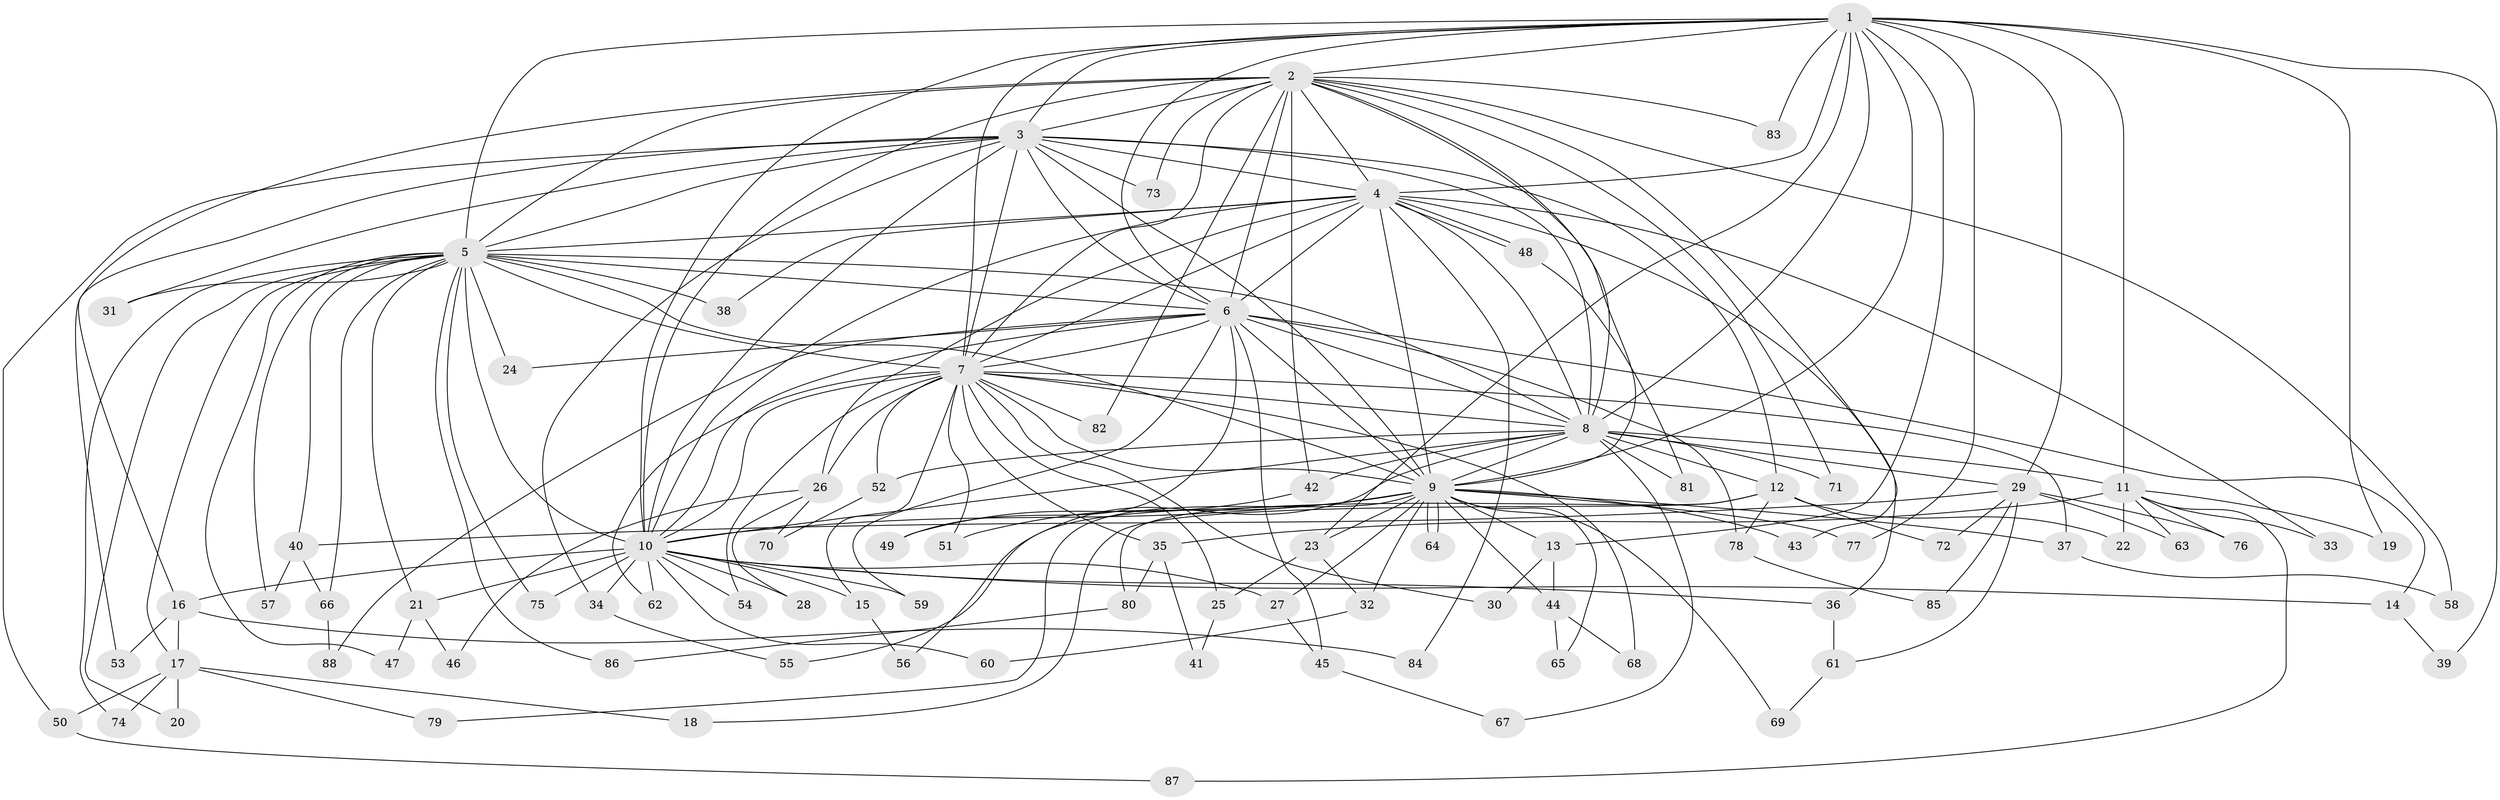 // coarse degree distribution, {25: 0.015384615384615385, 13: 0.015384615384615385, 12: 0.015384615384615385, 20: 0.015384615384615385, 18: 0.015384615384615385, 19: 0.015384615384615385, 15: 0.015384615384615385, 22: 0.015384615384615385, 8: 0.03076923076923077, 7: 0.03076923076923077, 4: 0.06153846153846154, 2: 0.5384615384615384, 3: 0.18461538461538463, 5: 0.03076923076923077}
// Generated by graph-tools (version 1.1) at 2025/23/03/03/25 07:23:47]
// undirected, 88 vertices, 201 edges
graph export_dot {
graph [start="1"]
  node [color=gray90,style=filled];
  1;
  2;
  3;
  4;
  5;
  6;
  7;
  8;
  9;
  10;
  11;
  12;
  13;
  14;
  15;
  16;
  17;
  18;
  19;
  20;
  21;
  22;
  23;
  24;
  25;
  26;
  27;
  28;
  29;
  30;
  31;
  32;
  33;
  34;
  35;
  36;
  37;
  38;
  39;
  40;
  41;
  42;
  43;
  44;
  45;
  46;
  47;
  48;
  49;
  50;
  51;
  52;
  53;
  54;
  55;
  56;
  57;
  58;
  59;
  60;
  61;
  62;
  63;
  64;
  65;
  66;
  67;
  68;
  69;
  70;
  71;
  72;
  73;
  74;
  75;
  76;
  77;
  78;
  79;
  80;
  81;
  82;
  83;
  84;
  85;
  86;
  87;
  88;
  1 -- 2;
  1 -- 3;
  1 -- 4;
  1 -- 5;
  1 -- 6;
  1 -- 7;
  1 -- 8;
  1 -- 9;
  1 -- 10;
  1 -- 11;
  1 -- 13;
  1 -- 19;
  1 -- 23;
  1 -- 29;
  1 -- 39;
  1 -- 77;
  1 -- 83;
  2 -- 3;
  2 -- 4;
  2 -- 5;
  2 -- 6;
  2 -- 7;
  2 -- 8;
  2 -- 9;
  2 -- 10;
  2 -- 16;
  2 -- 42;
  2 -- 43;
  2 -- 58;
  2 -- 71;
  2 -- 73;
  2 -- 82;
  2 -- 83;
  3 -- 4;
  3 -- 5;
  3 -- 6;
  3 -- 7;
  3 -- 8;
  3 -- 9;
  3 -- 10;
  3 -- 12;
  3 -- 31;
  3 -- 34;
  3 -- 50;
  3 -- 53;
  3 -- 73;
  4 -- 5;
  4 -- 6;
  4 -- 7;
  4 -- 8;
  4 -- 9;
  4 -- 10;
  4 -- 26;
  4 -- 33;
  4 -- 36;
  4 -- 38;
  4 -- 48;
  4 -- 48;
  4 -- 84;
  5 -- 6;
  5 -- 7;
  5 -- 8;
  5 -- 9;
  5 -- 10;
  5 -- 17;
  5 -- 20;
  5 -- 21;
  5 -- 24;
  5 -- 31;
  5 -- 38;
  5 -- 40;
  5 -- 47;
  5 -- 57;
  5 -- 66;
  5 -- 74;
  5 -- 75;
  5 -- 86;
  6 -- 7;
  6 -- 8;
  6 -- 9;
  6 -- 10;
  6 -- 14;
  6 -- 24;
  6 -- 45;
  6 -- 49;
  6 -- 59;
  6 -- 78;
  6 -- 88;
  7 -- 8;
  7 -- 9;
  7 -- 10;
  7 -- 15;
  7 -- 25;
  7 -- 26;
  7 -- 30;
  7 -- 35;
  7 -- 37;
  7 -- 51;
  7 -- 52;
  7 -- 54;
  7 -- 62;
  7 -- 68;
  7 -- 82;
  8 -- 9;
  8 -- 10;
  8 -- 11;
  8 -- 12;
  8 -- 29;
  8 -- 42;
  8 -- 52;
  8 -- 56;
  8 -- 67;
  8 -- 71;
  8 -- 81;
  9 -- 10;
  9 -- 13;
  9 -- 23;
  9 -- 27;
  9 -- 32;
  9 -- 37;
  9 -- 43;
  9 -- 44;
  9 -- 51;
  9 -- 55;
  9 -- 64;
  9 -- 64;
  9 -- 65;
  9 -- 69;
  9 -- 77;
  9 -- 79;
  10 -- 14;
  10 -- 15;
  10 -- 16;
  10 -- 21;
  10 -- 27;
  10 -- 28;
  10 -- 34;
  10 -- 36;
  10 -- 54;
  10 -- 59;
  10 -- 60;
  10 -- 62;
  10 -- 75;
  11 -- 19;
  11 -- 22;
  11 -- 33;
  11 -- 35;
  11 -- 63;
  11 -- 76;
  11 -- 87;
  12 -- 18;
  12 -- 22;
  12 -- 72;
  12 -- 78;
  12 -- 80;
  13 -- 30;
  13 -- 44;
  14 -- 39;
  15 -- 56;
  16 -- 17;
  16 -- 53;
  16 -- 84;
  17 -- 18;
  17 -- 20;
  17 -- 50;
  17 -- 74;
  17 -- 79;
  21 -- 46;
  21 -- 47;
  23 -- 25;
  23 -- 32;
  25 -- 41;
  26 -- 28;
  26 -- 46;
  26 -- 70;
  27 -- 45;
  29 -- 40;
  29 -- 61;
  29 -- 63;
  29 -- 72;
  29 -- 76;
  29 -- 85;
  32 -- 60;
  34 -- 55;
  35 -- 41;
  35 -- 80;
  36 -- 61;
  37 -- 58;
  40 -- 57;
  40 -- 66;
  42 -- 49;
  44 -- 65;
  44 -- 68;
  45 -- 67;
  48 -- 81;
  50 -- 87;
  52 -- 70;
  61 -- 69;
  66 -- 88;
  78 -- 85;
  80 -- 86;
}
